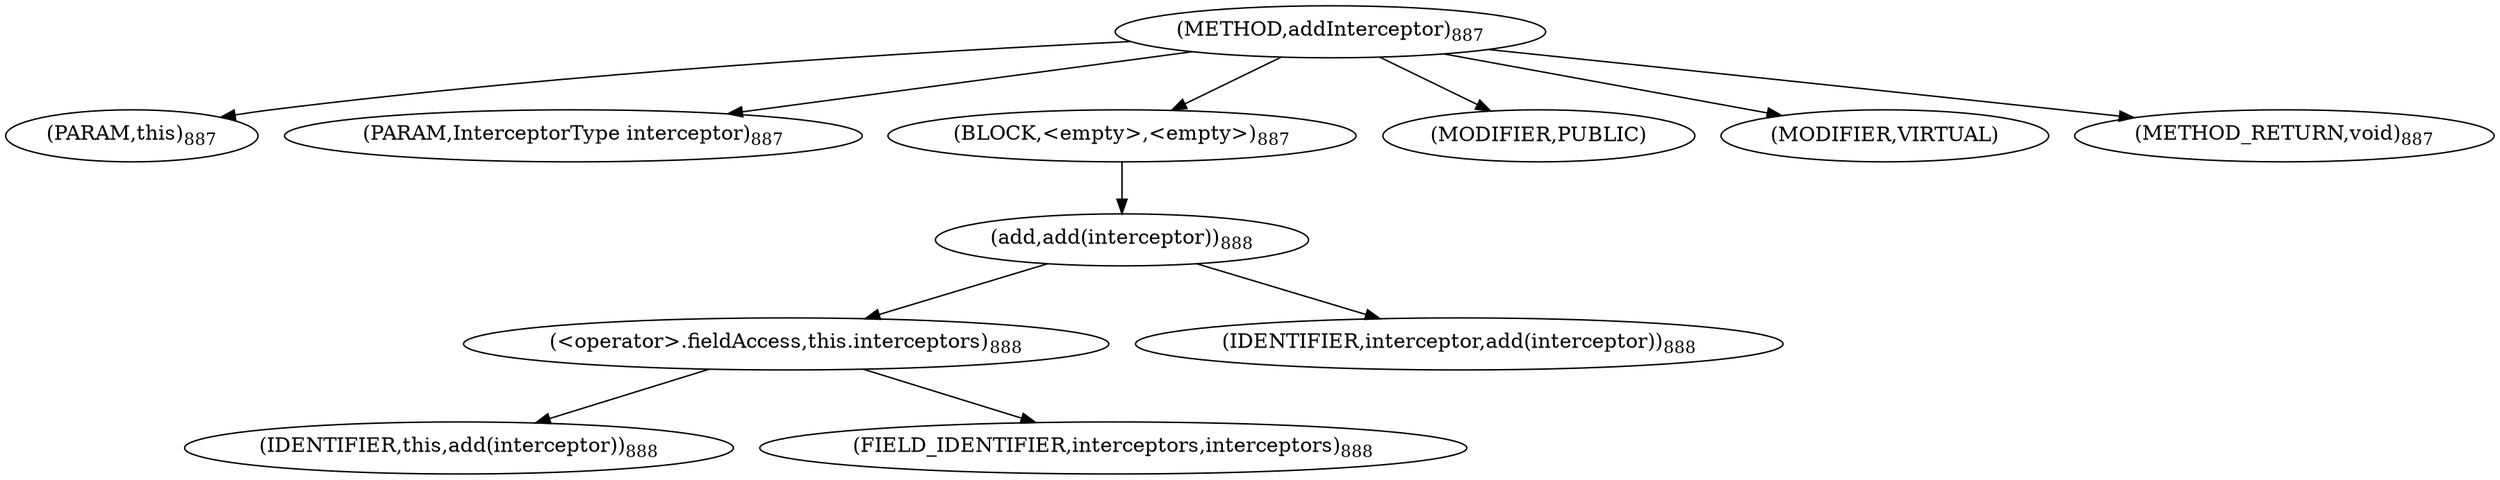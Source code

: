 digraph "addInterceptor" {  
"1637" [label = <(METHOD,addInterceptor)<SUB>887</SUB>> ]
"1638" [label = <(PARAM,this)<SUB>887</SUB>> ]
"1639" [label = <(PARAM,InterceptorType interceptor)<SUB>887</SUB>> ]
"1640" [label = <(BLOCK,&lt;empty&gt;,&lt;empty&gt;)<SUB>887</SUB>> ]
"1641" [label = <(add,add(interceptor))<SUB>888</SUB>> ]
"1642" [label = <(&lt;operator&gt;.fieldAccess,this.interceptors)<SUB>888</SUB>> ]
"1643" [label = <(IDENTIFIER,this,add(interceptor))<SUB>888</SUB>> ]
"1644" [label = <(FIELD_IDENTIFIER,interceptors,interceptors)<SUB>888</SUB>> ]
"1645" [label = <(IDENTIFIER,interceptor,add(interceptor))<SUB>888</SUB>> ]
"1646" [label = <(MODIFIER,PUBLIC)> ]
"1647" [label = <(MODIFIER,VIRTUAL)> ]
"1648" [label = <(METHOD_RETURN,void)<SUB>887</SUB>> ]
  "1637" -> "1638" 
  "1637" -> "1639" 
  "1637" -> "1640" 
  "1637" -> "1646" 
  "1637" -> "1647" 
  "1637" -> "1648" 
  "1640" -> "1641" 
  "1641" -> "1642" 
  "1641" -> "1645" 
  "1642" -> "1643" 
  "1642" -> "1644" 
}
